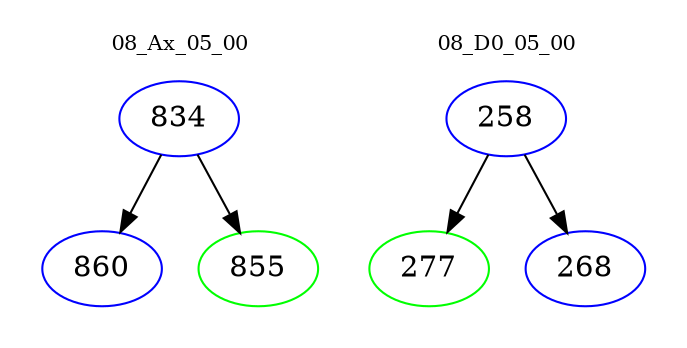 digraph{
subgraph cluster_0 {
color = white
label = "08_Ax_05_00";
fontsize=10;
T0_834 [label="834", color="blue"]
T0_834 -> T0_860 [color="black"]
T0_860 [label="860", color="blue"]
T0_834 -> T0_855 [color="black"]
T0_855 [label="855", color="green"]
}
subgraph cluster_1 {
color = white
label = "08_D0_05_00";
fontsize=10;
T1_258 [label="258", color="blue"]
T1_258 -> T1_277 [color="black"]
T1_277 [label="277", color="green"]
T1_258 -> T1_268 [color="black"]
T1_268 [label="268", color="blue"]
}
}
